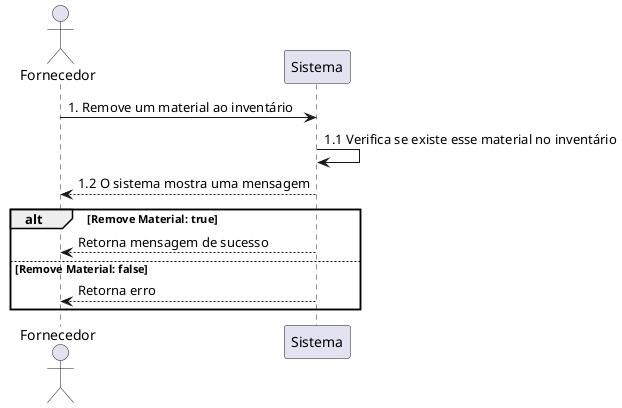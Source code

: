 @startuml
actor Fornecedor
participant Sistema


Fornecedor -> Sistema: 1. Remove um material ao inventário
Sistema -> Sistema: 1.1 Verifica se existe esse material no inventário
Sistema --> Fornecedor: 1.2 O sistema mostra uma mensagem

alt Remove Material: true
     Sistema --> Fornecedor: Retorna mensagem de sucesso

else Remove Material: false
     Sistema --> Fornecedor: Retorna erro

end
@enduml